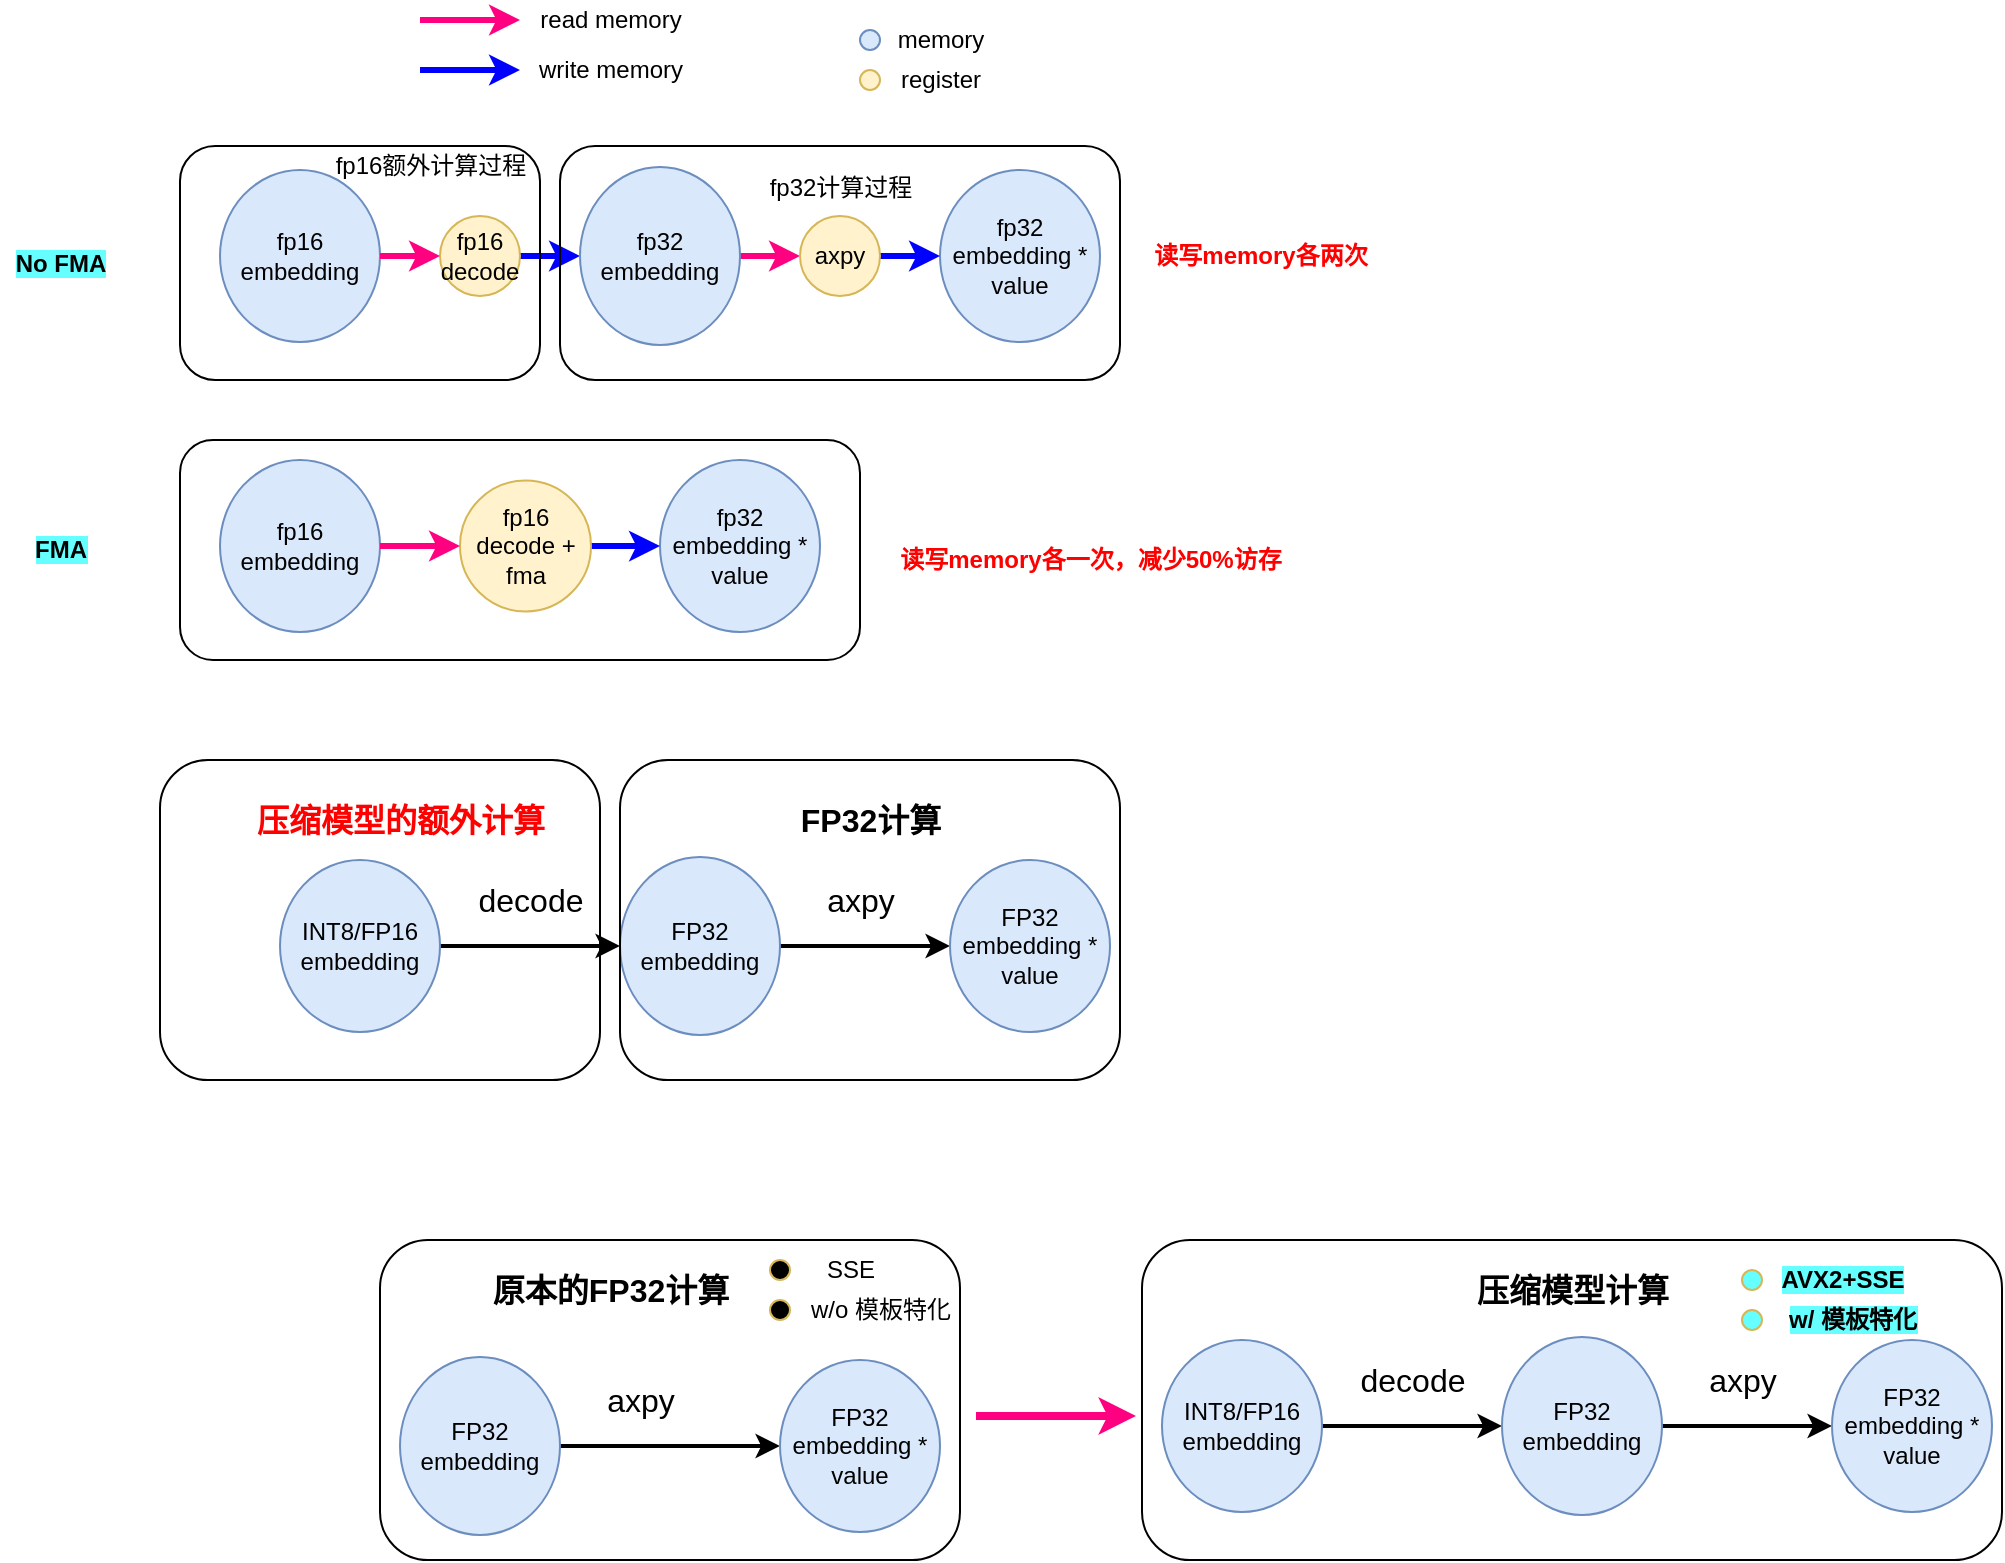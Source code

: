 <mxfile version="16.5.6" type="github">
  <diagram id="Dkml8_sHSeohIn_DABHG" name="Page-1">
    <mxGraphModel dx="1830" dy="1004" grid="1" gridSize="10" guides="1" tooltips="1" connect="1" arrows="1" fold="1" page="1" pageScale="1" pageWidth="980" pageHeight="1390" math="0" shadow="0">
      <root>
        <mxCell id="0" />
        <mxCell id="1" parent="0" />
        <mxCell id="AfIiJSX9iBGPDvoEdeg6-3" style="edgeStyle=orthogonalEdgeStyle;rounded=0;orthogonalLoop=1;jettySize=auto;html=1;entryX=0;entryY=0.5;entryDx=0;entryDy=0;startArrow=none;strokeWidth=3;strokeColor=#0000FF;" parent="1" source="AfIiJSX9iBGPDvoEdeg6-6" target="AfIiJSX9iBGPDvoEdeg6-2" edge="1">
          <mxGeometry relative="1" as="geometry" />
        </mxCell>
        <mxCell id="AfIiJSX9iBGPDvoEdeg6-1" value="fp16 embedding" style="ellipse;whiteSpace=wrap;html=1;fillColor=#dae8fc;strokeColor=#6c8ebf;" parent="1" vertex="1">
          <mxGeometry x="160" y="365" width="80" height="86" as="geometry" />
        </mxCell>
        <mxCell id="AfIiJSX9iBGPDvoEdeg6-25" value="" style="edgeStyle=orthogonalEdgeStyle;rounded=0;orthogonalLoop=1;jettySize=auto;html=1;startArrow=none;startFill=0;endArrow=classic;endFill=1;strokeColor=#FF0080;strokeWidth=3;" parent="1" source="AfIiJSX9iBGPDvoEdeg6-2" target="AfIiJSX9iBGPDvoEdeg6-8" edge="1">
          <mxGeometry relative="1" as="geometry" />
        </mxCell>
        <mxCell id="AfIiJSX9iBGPDvoEdeg6-2" value="fp32 embedding" style="ellipse;whiteSpace=wrap;html=1;fillColor=#dae8fc;strokeColor=#6c8ebf;" parent="1" vertex="1">
          <mxGeometry x="340" y="363.5" width="80" height="89" as="geometry" />
        </mxCell>
        <mxCell id="AfIiJSX9iBGPDvoEdeg6-4" value="fp32 embedding * value" style="ellipse;whiteSpace=wrap;html=1;fillColor=#dae8fc;strokeColor=#6c8ebf;" parent="1" vertex="1">
          <mxGeometry x="520" y="365" width="80" height="86" as="geometry" />
        </mxCell>
        <mxCell id="AfIiJSX9iBGPDvoEdeg6-6" value="fp16 decode" style="ellipse;whiteSpace=wrap;html=1;aspect=fixed;fillColor=#fff2cc;strokeColor=#d6b656;" parent="1" vertex="1">
          <mxGeometry x="270" y="388" width="40" height="40" as="geometry" />
        </mxCell>
        <mxCell id="AfIiJSX9iBGPDvoEdeg6-7" value="" style="edgeStyle=orthogonalEdgeStyle;rounded=0;orthogonalLoop=1;jettySize=auto;html=1;entryX=0;entryY=0.5;entryDx=0;entryDy=0;endArrow=classic;strokeWidth=3;strokeColor=#FF0080;startArrow=none;startFill=0;endFill=1;" parent="1" source="AfIiJSX9iBGPDvoEdeg6-1" target="AfIiJSX9iBGPDvoEdeg6-6" edge="1">
          <mxGeometry relative="1" as="geometry">
            <mxPoint x="210" y="408" as="sourcePoint" />
            <mxPoint x="340" y="408" as="targetPoint" />
          </mxGeometry>
        </mxCell>
        <mxCell id="AfIiJSX9iBGPDvoEdeg6-41" style="edgeStyle=orthogonalEdgeStyle;rounded=0;orthogonalLoop=1;jettySize=auto;html=1;entryX=0;entryY=0.5;entryDx=0;entryDy=0;startArrow=none;startFill=0;endArrow=classic;endFill=1;strokeColor=#0000FF;strokeWidth=3;" parent="1" source="AfIiJSX9iBGPDvoEdeg6-8" target="AfIiJSX9iBGPDvoEdeg6-4" edge="1">
          <mxGeometry relative="1" as="geometry" />
        </mxCell>
        <mxCell id="AfIiJSX9iBGPDvoEdeg6-8" value="axpy" style="ellipse;whiteSpace=wrap;html=1;aspect=fixed;fillColor=#fff2cc;strokeColor=#d6b656;" parent="1" vertex="1">
          <mxGeometry x="450" y="388" width="40" height="40" as="geometry" />
        </mxCell>
        <mxCell id="AfIiJSX9iBGPDvoEdeg6-12" value="" style="ellipse;whiteSpace=wrap;html=1;fillColor=#dae8fc;strokeColor=#6c8ebf;" parent="1" vertex="1">
          <mxGeometry x="480" y="295" width="10" height="10" as="geometry" />
        </mxCell>
        <mxCell id="AfIiJSX9iBGPDvoEdeg6-14" value="memory" style="text;html=1;align=center;verticalAlign=middle;resizable=0;points=[];autosize=1;strokeColor=none;fillColor=none;" parent="1" vertex="1">
          <mxGeometry x="490" y="290" width="60" height="20" as="geometry" />
        </mxCell>
        <mxCell id="AfIiJSX9iBGPDvoEdeg6-15" value="" style="ellipse;whiteSpace=wrap;html=1;fillColor=#fff2cc;strokeColor=#d6b656;" parent="1" vertex="1">
          <mxGeometry x="480" y="315" width="10" height="10" as="geometry" />
        </mxCell>
        <mxCell id="AfIiJSX9iBGPDvoEdeg6-16" value="register" style="text;html=1;align=center;verticalAlign=middle;resizable=0;points=[];autosize=1;strokeColor=none;fillColor=none;" parent="1" vertex="1">
          <mxGeometry x="490" y="310" width="60" height="20" as="geometry" />
        </mxCell>
        <mxCell id="AfIiJSX9iBGPDvoEdeg6-20" value="" style="edgeStyle=orthogonalEdgeStyle;rounded=0;orthogonalLoop=1;jettySize=auto;html=1;entryX=0;entryY=0.5;entryDx=0;entryDy=0;endArrow=classic;strokeWidth=3;strokeColor=#FF0080;startArrow=none;startFill=0;endFill=1;" parent="1" edge="1">
          <mxGeometry relative="1" as="geometry">
            <mxPoint x="260" y="290" as="sourcePoint" />
            <mxPoint x="310" y="290" as="targetPoint" />
            <Array as="points">
              <mxPoint x="260" y="290" />
              <mxPoint x="260" y="290" />
            </Array>
          </mxGeometry>
        </mxCell>
        <mxCell id="AfIiJSX9iBGPDvoEdeg6-21" value="read memory" style="text;html=1;align=center;verticalAlign=middle;resizable=0;points=[];autosize=1;strokeColor=none;fillColor=none;" parent="1" vertex="1">
          <mxGeometry x="310" y="280" width="90" height="20" as="geometry" />
        </mxCell>
        <mxCell id="AfIiJSX9iBGPDvoEdeg6-23" value="" style="edgeStyle=orthogonalEdgeStyle;rounded=0;orthogonalLoop=1;jettySize=auto;html=1;entryX=0;entryY=0.5;entryDx=0;entryDy=0;endArrow=classic;strokeWidth=3;strokeColor=#0000FF;startArrow=none;startFill=0;endFill=1;" parent="1" edge="1">
          <mxGeometry relative="1" as="geometry">
            <mxPoint x="260" y="315" as="sourcePoint" />
            <mxPoint x="310" y="315" as="targetPoint" />
            <Array as="points">
              <mxPoint x="260" y="315" />
              <mxPoint x="260" y="315" />
            </Array>
          </mxGeometry>
        </mxCell>
        <mxCell id="AfIiJSX9iBGPDvoEdeg6-24" value="write memory" style="text;html=1;align=center;verticalAlign=middle;resizable=0;points=[];autosize=1;strokeColor=none;fillColor=none;" parent="1" vertex="1">
          <mxGeometry x="310" y="305" width="90" height="20" as="geometry" />
        </mxCell>
        <mxCell id="AfIiJSX9iBGPDvoEdeg6-28" value="fp16 embedding" style="ellipse;whiteSpace=wrap;html=1;fillColor=#dae8fc;strokeColor=#6c8ebf;" parent="1" vertex="1">
          <mxGeometry x="160" y="510" width="80" height="86" as="geometry" />
        </mxCell>
        <mxCell id="AfIiJSX9iBGPDvoEdeg6-32" value="fp32 embedding * value" style="ellipse;whiteSpace=wrap;html=1;fillColor=#dae8fc;strokeColor=#6c8ebf;" parent="1" vertex="1">
          <mxGeometry x="380" y="510" width="80" height="86" as="geometry" />
        </mxCell>
        <mxCell id="AfIiJSX9iBGPDvoEdeg6-42" style="edgeStyle=orthogonalEdgeStyle;rounded=0;orthogonalLoop=1;jettySize=auto;html=1;entryX=0;entryY=0.5;entryDx=0;entryDy=0;startArrow=none;startFill=0;endArrow=classic;endFill=1;strokeColor=#0000FF;strokeWidth=3;" parent="1" source="AfIiJSX9iBGPDvoEdeg6-33" target="AfIiJSX9iBGPDvoEdeg6-32" edge="1">
          <mxGeometry relative="1" as="geometry" />
        </mxCell>
        <mxCell id="AfIiJSX9iBGPDvoEdeg6-33" value="fp16 decode + fma" style="ellipse;whiteSpace=wrap;html=1;aspect=fixed;fillColor=#fff2cc;strokeColor=#d6b656;" parent="1" vertex="1">
          <mxGeometry x="280" y="520.25" width="65.5" height="65.5" as="geometry" />
        </mxCell>
        <mxCell id="AfIiJSX9iBGPDvoEdeg6-34" value="" style="edgeStyle=orthogonalEdgeStyle;rounded=0;orthogonalLoop=1;jettySize=auto;html=1;entryX=0;entryY=0.5;entryDx=0;entryDy=0;endArrow=classic;strokeWidth=3;strokeColor=#FF0080;startArrow=none;startFill=0;endFill=1;" parent="1" source="AfIiJSX9iBGPDvoEdeg6-28" target="AfIiJSX9iBGPDvoEdeg6-33" edge="1">
          <mxGeometry relative="1" as="geometry">
            <mxPoint x="210" y="553" as="sourcePoint" />
            <mxPoint x="340" y="553" as="targetPoint" />
          </mxGeometry>
        </mxCell>
        <mxCell id="AfIiJSX9iBGPDvoEdeg6-44" value="" style="rounded=1;whiteSpace=wrap;html=1;fillColor=none;" parent="1" vertex="1">
          <mxGeometry x="330" y="353" width="280" height="117" as="geometry" />
        </mxCell>
        <mxCell id="AfIiJSX9iBGPDvoEdeg6-45" value="fp32计算过程" style="text;html=1;align=center;verticalAlign=middle;resizable=0;points=[];autosize=1;strokeColor=none;fillColor=none;" parent="1" vertex="1">
          <mxGeometry x="425" y="363.5" width="90" height="20" as="geometry" />
        </mxCell>
        <mxCell id="AfIiJSX9iBGPDvoEdeg6-46" value="" style="rounded=1;whiteSpace=wrap;html=1;fillColor=none;" parent="1" vertex="1">
          <mxGeometry x="140" y="353" width="180" height="117" as="geometry" />
        </mxCell>
        <mxCell id="AfIiJSX9iBGPDvoEdeg6-47" value="fp16额外计算过程" style="text;html=1;align=center;verticalAlign=middle;resizable=0;points=[];autosize=1;strokeColor=none;fillColor=none;" parent="1" vertex="1">
          <mxGeometry x="210" y="353" width="110" height="20" as="geometry" />
        </mxCell>
        <mxCell id="AfIiJSX9iBGPDvoEdeg6-50" value="" style="rounded=1;whiteSpace=wrap;html=1;fillColor=none;" parent="1" vertex="1">
          <mxGeometry x="140" y="500" width="340" height="110" as="geometry" />
        </mxCell>
        <mxCell id="AfIiJSX9iBGPDvoEdeg6-51" value="&lt;span style=&quot;background-color: rgb(102 , 255 , 255)&quot;&gt;&lt;b&gt;No FMA&lt;/b&gt;&lt;/span&gt;" style="text;html=1;align=center;verticalAlign=middle;resizable=0;points=[];autosize=1;strokeColor=none;fillColor=none;" parent="1" vertex="1">
          <mxGeometry x="50" y="401.5" width="60" height="20" as="geometry" />
        </mxCell>
        <mxCell id="AfIiJSX9iBGPDvoEdeg6-52" value="&lt;span style=&quot;background-color: rgb(102 , 255 , 255)&quot;&gt;&lt;b&gt;FMA&lt;/b&gt;&lt;/span&gt;" style="text;html=1;align=center;verticalAlign=middle;resizable=0;points=[];autosize=1;strokeColor=none;fillColor=none;" parent="1" vertex="1">
          <mxGeometry x="60" y="545" width="40" height="20" as="geometry" />
        </mxCell>
        <mxCell id="AfIiJSX9iBGPDvoEdeg6-53" value="&lt;font color=&quot;#ff0000&quot;&gt;&lt;b&gt;读写memory各两次&lt;/b&gt;&lt;/font&gt;" style="text;html=1;align=center;verticalAlign=middle;resizable=0;points=[];autosize=1;strokeColor=none;fillColor=none;" parent="1" vertex="1">
          <mxGeometry x="620" y="398" width="120" height="20" as="geometry" />
        </mxCell>
        <mxCell id="AfIiJSX9iBGPDvoEdeg6-54" value="&lt;font color=&quot;#ff0000&quot;&gt;&lt;b&gt;读写memory各一次，减少50%访存&lt;/b&gt;&lt;/font&gt;" style="text;html=1;align=center;verticalAlign=middle;resizable=0;points=[];autosize=1;strokeColor=none;fillColor=none;" parent="1" vertex="1">
          <mxGeometry x="490" y="550" width="210" height="20" as="geometry" />
        </mxCell>
        <mxCell id="onW9M6a2MizY7oYSZY9D-22" style="edgeStyle=orthogonalEdgeStyle;rounded=0;orthogonalLoop=1;jettySize=auto;html=1;entryX=0;entryY=0.5;entryDx=0;entryDy=0;fontSize=16;fontColor=#000000;strokeWidth=2;" parent="1" source="onW9M6a2MizY7oYSZY9D-2" target="onW9M6a2MizY7oYSZY9D-4" edge="1">
          <mxGeometry relative="1" as="geometry" />
        </mxCell>
        <mxCell id="onW9M6a2MizY7oYSZY9D-2" value="INT8/FP16 embedding" style="ellipse;whiteSpace=wrap;html=1;fillColor=#dae8fc;strokeColor=#6c8ebf;" parent="1" vertex="1">
          <mxGeometry x="190" y="710" width="80" height="86" as="geometry" />
        </mxCell>
        <mxCell id="onW9M6a2MizY7oYSZY9D-23" style="edgeStyle=orthogonalEdgeStyle;rounded=0;orthogonalLoop=1;jettySize=auto;html=1;entryX=0;entryY=0.5;entryDx=0;entryDy=0;fontSize=16;fontColor=#000000;strokeWidth=2;" parent="1" source="onW9M6a2MizY7oYSZY9D-4" target="onW9M6a2MizY7oYSZY9D-5" edge="1">
          <mxGeometry relative="1" as="geometry" />
        </mxCell>
        <mxCell id="onW9M6a2MizY7oYSZY9D-4" value="FP32 embedding" style="ellipse;whiteSpace=wrap;html=1;fillColor=#dae8fc;strokeColor=#6c8ebf;" parent="1" vertex="1">
          <mxGeometry x="360" y="708.5" width="80" height="89" as="geometry" />
        </mxCell>
        <mxCell id="onW9M6a2MizY7oYSZY9D-5" value="FP32 embedding * value" style="ellipse;whiteSpace=wrap;html=1;fillColor=#dae8fc;strokeColor=#6c8ebf;" parent="1" vertex="1">
          <mxGeometry x="525" y="710" width="80" height="86" as="geometry" />
        </mxCell>
        <mxCell id="onW9M6a2MizY7oYSZY9D-24" value="decode" style="text;html=1;align=center;verticalAlign=middle;resizable=0;points=[];autosize=1;strokeColor=none;fillColor=none;fontSize=16;fontColor=#000000;" parent="1" vertex="1">
          <mxGeometry x="280" y="720" width="70" height="20" as="geometry" />
        </mxCell>
        <mxCell id="onW9M6a2MizY7oYSZY9D-25" value="axpy" style="text;html=1;align=center;verticalAlign=middle;resizable=0;points=[];autosize=1;strokeColor=none;fillColor=none;fontSize=16;fontColor=#000000;" parent="1" vertex="1">
          <mxGeometry x="455" y="720" width="50" height="20" as="geometry" />
        </mxCell>
        <mxCell id="onW9M6a2MizY7oYSZY9D-26" value="" style="rounded=1;whiteSpace=wrap;html=1;fillColor=none;" parent="1" vertex="1">
          <mxGeometry x="130" y="660" width="220" height="160" as="geometry" />
        </mxCell>
        <mxCell id="onW9M6a2MizY7oYSZY9D-27" value="" style="rounded=1;whiteSpace=wrap;html=1;fillColor=none;" parent="1" vertex="1">
          <mxGeometry x="360" y="660" width="250" height="160" as="geometry" />
        </mxCell>
        <mxCell id="onW9M6a2MizY7oYSZY9D-28" value="&lt;font color=&quot;#000000&quot;&gt;&lt;span style=&quot;font-size: 16px&quot;&gt;&lt;b&gt;FP32计算&lt;/b&gt;&lt;/span&gt;&lt;/font&gt;" style="text;html=1;align=center;verticalAlign=middle;resizable=0;points=[];autosize=1;strokeColor=none;fillColor=none;fontSize=14;fontColor=#42FFEC;" parent="1" vertex="1">
          <mxGeometry x="440" y="680" width="90" height="20" as="geometry" />
        </mxCell>
        <mxCell id="onW9M6a2MizY7oYSZY9D-29" value="&lt;span style=&quot;font-size: 16px&quot;&gt;&lt;b&gt;&lt;font color=&quot;#ff0000&quot;&gt;压缩模型的额外计算&lt;/font&gt;&lt;/b&gt;&lt;/span&gt;" style="text;html=1;align=center;verticalAlign=middle;resizable=0;points=[];autosize=1;strokeColor=none;fillColor=none;fontSize=14;fontColor=#42FFEC;" parent="1" vertex="1">
          <mxGeometry x="170" y="680" width="160" height="20" as="geometry" />
        </mxCell>
        <mxCell id="EAIGSVOme4yOPVSYXxWc-1" style="edgeStyle=orthogonalEdgeStyle;rounded=0;orthogonalLoop=1;jettySize=auto;html=1;entryX=0;entryY=0.5;entryDx=0;entryDy=0;fontSize=16;fontColor=#000000;strokeWidth=2;" edge="1" parent="1" source="EAIGSVOme4yOPVSYXxWc-2" target="EAIGSVOme4yOPVSYXxWc-3">
          <mxGeometry relative="1" as="geometry" />
        </mxCell>
        <mxCell id="EAIGSVOme4yOPVSYXxWc-2" value="FP32 embedding" style="ellipse;whiteSpace=wrap;html=1;fillColor=#dae8fc;strokeColor=#6c8ebf;" vertex="1" parent="1">
          <mxGeometry x="250" y="958.5" width="80" height="89" as="geometry" />
        </mxCell>
        <mxCell id="EAIGSVOme4yOPVSYXxWc-3" value="FP32 embedding * value" style="ellipse;whiteSpace=wrap;html=1;fillColor=#dae8fc;strokeColor=#6c8ebf;" vertex="1" parent="1">
          <mxGeometry x="440" y="960" width="80" height="86" as="geometry" />
        </mxCell>
        <mxCell id="EAIGSVOme4yOPVSYXxWc-4" value="axpy" style="text;html=1;align=center;verticalAlign=middle;resizable=0;points=[];autosize=1;strokeColor=none;fillColor=none;fontSize=16;fontColor=#000000;" vertex="1" parent="1">
          <mxGeometry x="345" y="970" width="50" height="20" as="geometry" />
        </mxCell>
        <mxCell id="EAIGSVOme4yOPVSYXxWc-5" value="" style="rounded=1;whiteSpace=wrap;html=1;fillColor=none;" vertex="1" parent="1">
          <mxGeometry x="240" y="900" width="290" height="160" as="geometry" />
        </mxCell>
        <mxCell id="EAIGSVOme4yOPVSYXxWc-6" value="&lt;font color=&quot;#000000&quot;&gt;&lt;span style=&quot;font-size: 16px&quot;&gt;&lt;b&gt;原本的FP32计算&lt;/b&gt;&lt;/span&gt;&lt;/font&gt;" style="text;html=1;align=center;verticalAlign=middle;resizable=0;points=[];autosize=1;strokeColor=none;fillColor=none;fontSize=14;fontColor=#42FFEC;" vertex="1" parent="1">
          <mxGeometry x="290" y="915" width="130" height="20" as="geometry" />
        </mxCell>
        <mxCell id="EAIGSVOme4yOPVSYXxWc-8" value="SSE" style="text;html=1;align=center;verticalAlign=middle;resizable=0;points=[];autosize=1;strokeColor=none;fillColor=none;" vertex="1" parent="1">
          <mxGeometry x="455" y="905" width="40" height="20" as="geometry" />
        </mxCell>
        <mxCell id="EAIGSVOme4yOPVSYXxWc-9" value="" style="ellipse;whiteSpace=wrap;html=1;fillColor=#000000;strokeColor=#d6b656;" vertex="1" parent="1">
          <mxGeometry x="435" y="930" width="10" height="10" as="geometry" />
        </mxCell>
        <mxCell id="EAIGSVOme4yOPVSYXxWc-10" value="w/o 模板特化" style="text;html=1;align=center;verticalAlign=middle;resizable=0;points=[];autosize=1;strokeColor=none;fillColor=none;" vertex="1" parent="1">
          <mxGeometry x="445" y="925" width="90" height="20" as="geometry" />
        </mxCell>
        <mxCell id="EAIGSVOme4yOPVSYXxWc-17" value="" style="ellipse;whiteSpace=wrap;html=1;fillColor=#000000;strokeColor=#d6b656;" vertex="1" parent="1">
          <mxGeometry x="435" y="910" width="10" height="10" as="geometry" />
        </mxCell>
        <mxCell id="EAIGSVOme4yOPVSYXxWc-18" style="edgeStyle=orthogonalEdgeStyle;rounded=0;orthogonalLoop=1;jettySize=auto;html=1;entryX=0;entryY=0.5;entryDx=0;entryDy=0;fontSize=16;fontColor=#000000;strokeWidth=2;" edge="1" parent="1" source="EAIGSVOme4yOPVSYXxWc-19" target="EAIGSVOme4yOPVSYXxWc-21">
          <mxGeometry relative="1" as="geometry" />
        </mxCell>
        <mxCell id="EAIGSVOme4yOPVSYXxWc-19" value="INT8/FP16 embedding" style="ellipse;whiteSpace=wrap;html=1;fillColor=#dae8fc;strokeColor=#6c8ebf;" vertex="1" parent="1">
          <mxGeometry x="631" y="950" width="80" height="86" as="geometry" />
        </mxCell>
        <mxCell id="EAIGSVOme4yOPVSYXxWc-20" style="edgeStyle=orthogonalEdgeStyle;rounded=0;orthogonalLoop=1;jettySize=auto;html=1;entryX=0;entryY=0.5;entryDx=0;entryDy=0;fontSize=16;fontColor=#000000;strokeWidth=2;" edge="1" parent="1" source="EAIGSVOme4yOPVSYXxWc-21" target="EAIGSVOme4yOPVSYXxWc-22">
          <mxGeometry relative="1" as="geometry" />
        </mxCell>
        <mxCell id="EAIGSVOme4yOPVSYXxWc-21" value="FP32 embedding" style="ellipse;whiteSpace=wrap;html=1;fillColor=#dae8fc;strokeColor=#6c8ebf;" vertex="1" parent="1">
          <mxGeometry x="801" y="948.5" width="80" height="89" as="geometry" />
        </mxCell>
        <mxCell id="EAIGSVOme4yOPVSYXxWc-22" value="FP32 embedding * value" style="ellipse;whiteSpace=wrap;html=1;fillColor=#dae8fc;strokeColor=#6c8ebf;" vertex="1" parent="1">
          <mxGeometry x="966" y="950" width="80" height="86" as="geometry" />
        </mxCell>
        <mxCell id="EAIGSVOme4yOPVSYXxWc-23" value="decode" style="text;html=1;align=center;verticalAlign=middle;resizable=0;points=[];autosize=1;strokeColor=none;fillColor=none;fontSize=16;fontColor=#000000;" vertex="1" parent="1">
          <mxGeometry x="721" y="960" width="70" height="20" as="geometry" />
        </mxCell>
        <mxCell id="EAIGSVOme4yOPVSYXxWc-24" value="axpy" style="text;html=1;align=center;verticalAlign=middle;resizable=0;points=[];autosize=1;strokeColor=none;fillColor=none;fontSize=16;fontColor=#000000;" vertex="1" parent="1">
          <mxGeometry x="896" y="960" width="50" height="20" as="geometry" />
        </mxCell>
        <mxCell id="EAIGSVOme4yOPVSYXxWc-26" value="" style="rounded=1;whiteSpace=wrap;html=1;fillColor=none;" vertex="1" parent="1">
          <mxGeometry x="621" y="900" width="430" height="160" as="geometry" />
        </mxCell>
        <mxCell id="EAIGSVOme4yOPVSYXxWc-27" value="&lt;font color=&quot;#000000&quot;&gt;&lt;span style=&quot;font-size: 16px&quot;&gt;&lt;b&gt;压缩模型计算&lt;/b&gt;&lt;/span&gt;&lt;/font&gt;" style="text;html=1;align=center;verticalAlign=middle;resizable=0;points=[];autosize=1;strokeColor=none;fillColor=none;fontSize=14;fontColor=#42FFEC;" vertex="1" parent="1">
          <mxGeometry x="781" y="915" width="110" height="20" as="geometry" />
        </mxCell>
        <mxCell id="EAIGSVOme4yOPVSYXxWc-32" value="&lt;span style=&quot;background-color: rgb(102 , 255 , 255)&quot;&gt;&lt;b&gt;AVX2+SSE&lt;/b&gt;&lt;/span&gt;" style="text;html=1;align=center;verticalAlign=middle;resizable=0;points=[];autosize=1;strokeColor=none;fillColor=none;" vertex="1" parent="1">
          <mxGeometry x="931" y="910" width="80" height="20" as="geometry" />
        </mxCell>
        <mxCell id="EAIGSVOme4yOPVSYXxWc-33" value="" style="ellipse;whiteSpace=wrap;html=1;fillColor=#66FFFF;strokeColor=#d6b656;" vertex="1" parent="1">
          <mxGeometry x="921" y="935" width="10" height="10" as="geometry" />
        </mxCell>
        <mxCell id="EAIGSVOme4yOPVSYXxWc-34" value="&lt;span style=&quot;background-color: rgb(102 , 255 , 255)&quot;&gt;&lt;b&gt;w/ 模板特化&lt;/b&gt;&lt;/span&gt;" style="text;html=1;align=center;verticalAlign=middle;resizable=0;points=[];autosize=1;strokeColor=none;fillColor=none;" vertex="1" parent="1">
          <mxGeometry x="936" y="930" width="80" height="20" as="geometry" />
        </mxCell>
        <mxCell id="EAIGSVOme4yOPVSYXxWc-35" value="" style="ellipse;whiteSpace=wrap;html=1;fillColor=#66FFFF;strokeColor=#d6b656;" vertex="1" parent="1">
          <mxGeometry x="921" y="915" width="10" height="10" as="geometry" />
        </mxCell>
        <mxCell id="EAIGSVOme4yOPVSYXxWc-41" value="" style="edgeStyle=orthogonalEdgeStyle;rounded=0;orthogonalLoop=1;jettySize=auto;html=1;endArrow=classic;strokeWidth=4;strokeColor=#FF0080;startArrow=none;startFill=0;endFill=1;" edge="1" parent="1">
          <mxGeometry relative="1" as="geometry">
            <mxPoint x="538" y="988" as="sourcePoint" />
            <mxPoint x="618" y="988" as="targetPoint" />
            <Array as="points">
              <mxPoint x="570" y="988" />
              <mxPoint x="570" y="988" />
            </Array>
          </mxGeometry>
        </mxCell>
      </root>
    </mxGraphModel>
  </diagram>
</mxfile>
